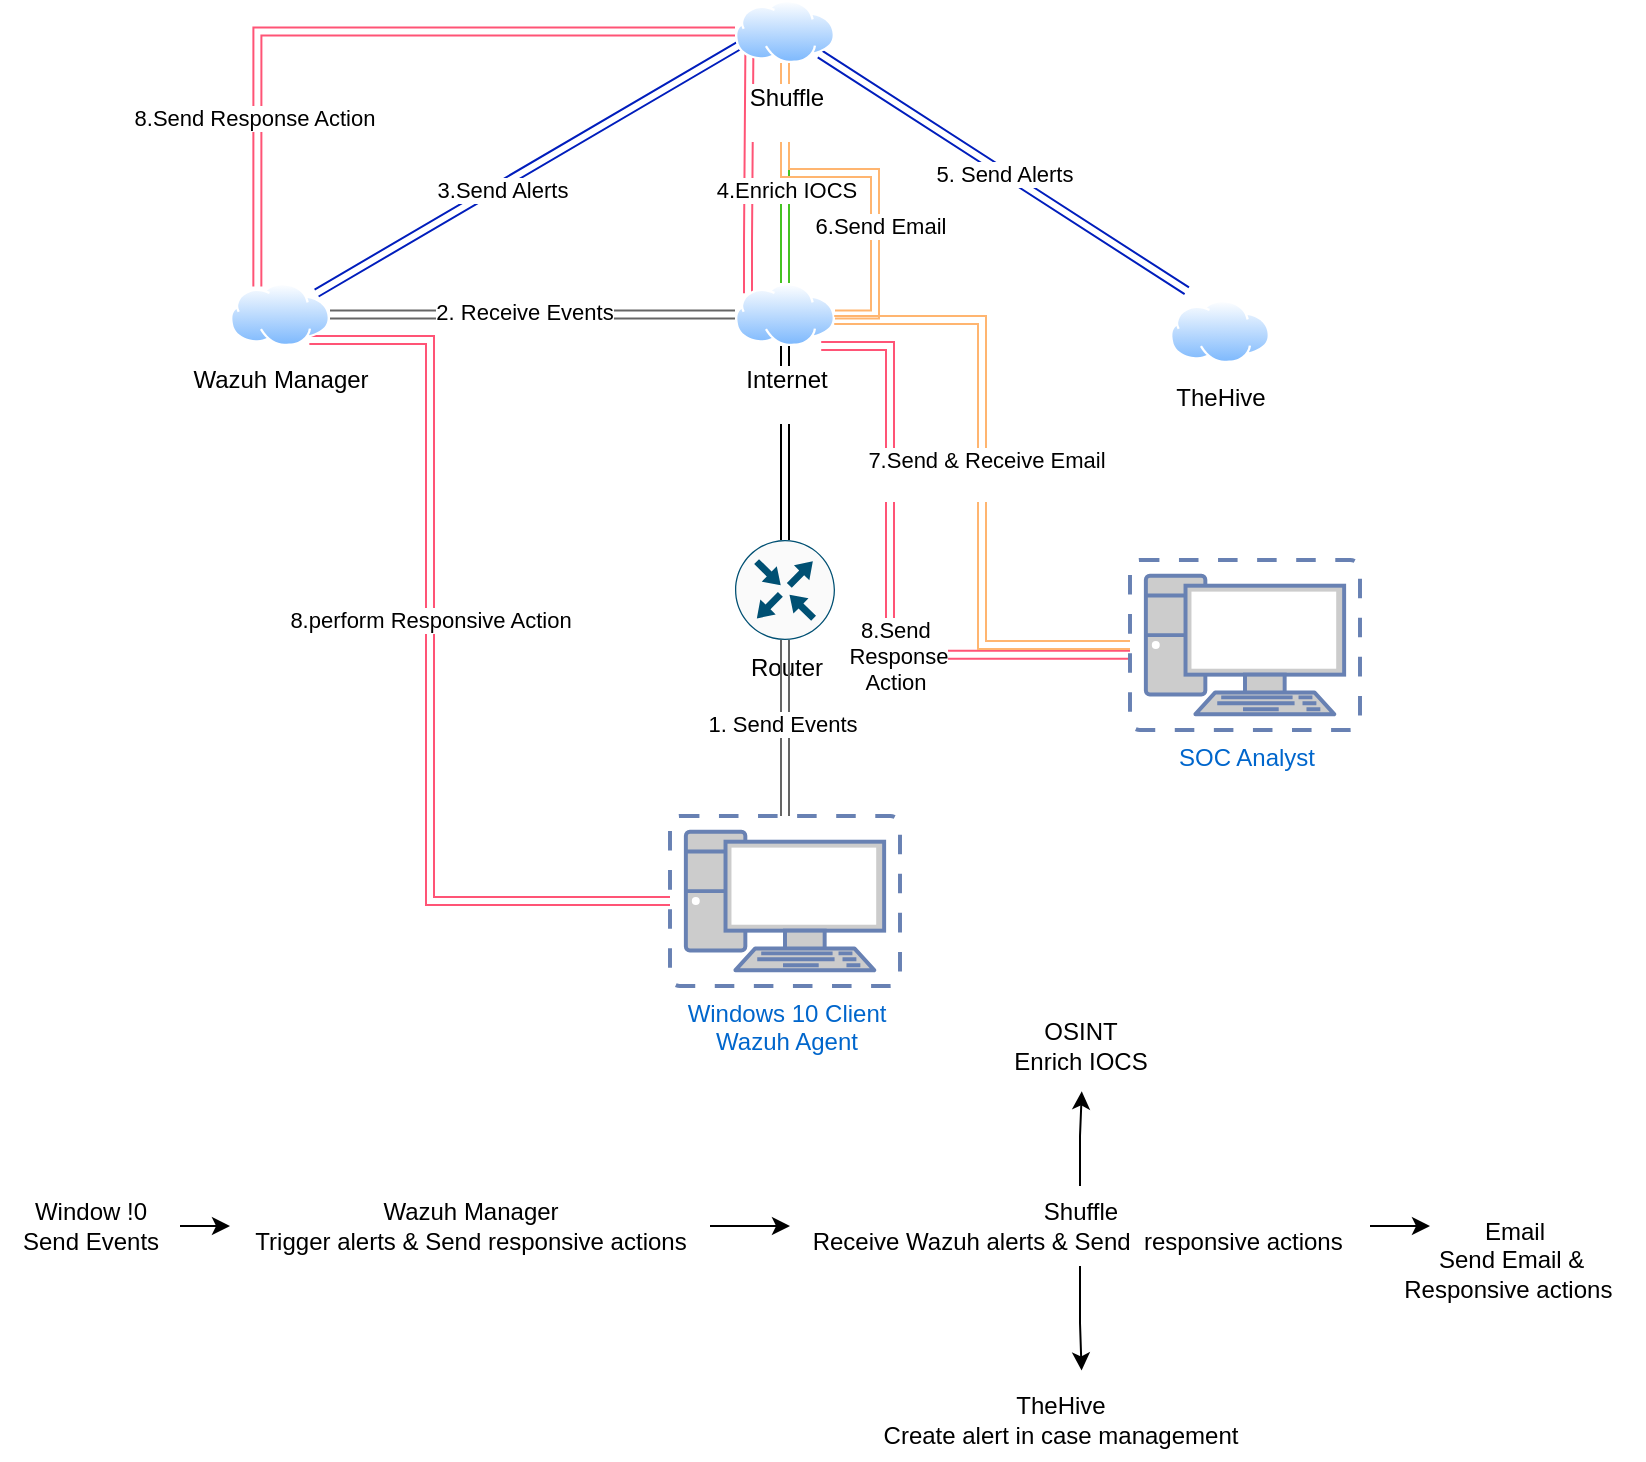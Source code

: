 <mxfile version="24.3.1" type="device">
  <diagram name="Page-1" id="Ja84VL4iM19d3BedXDmQ">
    <mxGraphModel dx="1167" dy="619" grid="1" gridSize="10" guides="1" tooltips="1" connect="1" arrows="1" fold="1" page="1" pageScale="1" pageWidth="827" pageHeight="1169" math="0" shadow="0">
      <root>
        <mxCell id="0" />
        <mxCell id="1" parent="0" />
        <mxCell id="GYUMb1MTlt4WiI59wU2Y-40" style="edgeStyle=orthogonalEdgeStyle;rounded=0;orthogonalLoop=1;jettySize=auto;html=1;entryX=1;entryY=1;entryDx=0;entryDy=0;shape=link;strokeColor=#FF5476;" edge="1" parent="1">
          <mxGeometry relative="1" as="geometry">
            <mxPoint x="570" y="377.4" as="sourcePoint" />
            <mxPoint x="415.603" y="223.012" as="targetPoint" />
            <Array as="points">
              <mxPoint x="450" y="377.9" />
              <mxPoint x="450" y="222.9" />
            </Array>
          </mxGeometry>
        </mxCell>
        <mxCell id="GYUMb1MTlt4WiI59wU2Y-42" value="8.Send&amp;nbsp;&lt;div&gt;Response&lt;/div&gt;&lt;div&gt;Action&amp;nbsp;&lt;/div&gt;" style="edgeLabel;html=1;align=center;verticalAlign=middle;resizable=0;points=[];" vertex="1" connectable="0" parent="GYUMb1MTlt4WiI59wU2Y-40">
          <mxGeometry x="-0.246" relative="1" as="geometry">
            <mxPoint as="offset" />
          </mxGeometry>
        </mxCell>
        <mxCell id="GYUMb1MTlt4WiI59wU2Y-1" value="&lt;div&gt;&lt;div&gt;SOC Analyst&lt;/div&gt;&lt;/div&gt;&lt;div&gt;&lt;br&gt;&lt;/div&gt;" style="fontColor=#0066CC;verticalAlign=top;verticalLabelPosition=bottom;labelPosition=center;align=center;html=1;outlineConnect=0;fillColor=#CCCCCC;strokeColor=#6881B3;gradientColor=none;gradientDirection=north;strokeWidth=2;shape=mxgraph.networks.virtual_pc;" vertex="1" parent="1">
          <mxGeometry x="570" y="330" width="115" height="85" as="geometry" />
        </mxCell>
        <mxCell id="GYUMb1MTlt4WiI59wU2Y-23" style="edgeStyle=orthogonalEdgeStyle;rounded=0;orthogonalLoop=1;jettySize=auto;html=1;shape=link;" edge="1" parent="1" source="GYUMb1MTlt4WiI59wU2Y-3" target="GYUMb1MTlt4WiI59wU2Y-6">
          <mxGeometry relative="1" as="geometry" />
        </mxCell>
        <mxCell id="GYUMb1MTlt4WiI59wU2Y-3" value="Router&lt;div&gt;&lt;br&gt;&lt;/div&gt;" style="sketch=0;points=[[0.5,0,0],[1,0.5,0],[0.5,1,0],[0,0.5,0],[0.145,0.145,0],[0.856,0.145,0],[0.855,0.856,0],[0.145,0.855,0]];verticalLabelPosition=bottom;html=1;verticalAlign=top;aspect=fixed;align=center;pointerEvents=1;shape=mxgraph.cisco19.rect;prIcon=router;fillColor=#FAFAFA;strokeColor=#005073;" vertex="1" parent="1">
          <mxGeometry x="372.5" y="320" width="50" height="50" as="geometry" />
        </mxCell>
        <mxCell id="GYUMb1MTlt4WiI59wU2Y-24" style="edgeStyle=orthogonalEdgeStyle;rounded=0;orthogonalLoop=1;jettySize=auto;html=1;entryX=1;entryY=0.5;entryDx=0;entryDy=0;shape=link;fillColor=#f5f5f5;gradientColor=#b3b3b3;strokeColor=#666666;" edge="1" parent="1" source="GYUMb1MTlt4WiI59wU2Y-6" target="GYUMb1MTlt4WiI59wU2Y-9">
          <mxGeometry relative="1" as="geometry" />
        </mxCell>
        <mxCell id="GYUMb1MTlt4WiI59wU2Y-28" value="2. Receive Events" style="edgeLabel;html=1;align=center;verticalAlign=middle;resizable=0;points=[];" vertex="1" connectable="0" parent="GYUMb1MTlt4WiI59wU2Y-24">
          <mxGeometry x="0.042" y="-2" relative="1" as="geometry">
            <mxPoint as="offset" />
          </mxGeometry>
        </mxCell>
        <mxCell id="GYUMb1MTlt4WiI59wU2Y-43" style="edgeStyle=orthogonalEdgeStyle;rounded=0;orthogonalLoop=1;jettySize=auto;html=1;entryX=0;entryY=1;entryDx=0;entryDy=0;shape=link;strokeColor=#FF5476;" edge="1" parent="1" source="GYUMb1MTlt4WiI59wU2Y-6" target="GYUMb1MTlt4WiI59wU2Y-10">
          <mxGeometry relative="1" as="geometry">
            <Array as="points">
              <mxPoint x="379" y="170" />
              <mxPoint x="379" y="170" />
            </Array>
          </mxGeometry>
        </mxCell>
        <mxCell id="GYUMb1MTlt4WiI59wU2Y-6" value="Internet&lt;div&gt;&lt;br&gt;&lt;/div&gt;" style="image;aspect=fixed;perimeter=ellipsePerimeter;html=1;align=center;shadow=0;dashed=0;spacingTop=3;image=img/lib/active_directory/internet_cloud.svg;" vertex="1" parent="1">
          <mxGeometry x="372.5" y="191.5" width="50" height="31.5" as="geometry" />
        </mxCell>
        <mxCell id="GYUMb1MTlt4WiI59wU2Y-7" value="&lt;div&gt;TheHive&lt;/div&gt;&lt;div&gt;&lt;br&gt;&lt;/div&gt;" style="image;aspect=fixed;perimeter=ellipsePerimeter;html=1;align=center;shadow=0;dashed=0;spacingTop=3;image=img/lib/active_directory/internet_cloud.svg;" vertex="1" parent="1">
          <mxGeometry x="590" y="200" width="50" height="31.5" as="geometry" />
        </mxCell>
        <mxCell id="GYUMb1MTlt4WiI59wU2Y-30" style="rounded=0;orthogonalLoop=1;jettySize=auto;html=1;entryX=0;entryY=0.75;entryDx=0;entryDy=0;shape=link;fillColor=#0050ef;strokeColor=#001DBC;" edge="1" parent="1" source="GYUMb1MTlt4WiI59wU2Y-9" target="GYUMb1MTlt4WiI59wU2Y-10">
          <mxGeometry relative="1" as="geometry">
            <mxPoint x="350" y="50" as="targetPoint" />
          </mxGeometry>
        </mxCell>
        <mxCell id="GYUMb1MTlt4WiI59wU2Y-31" value="3.Send Alerts" style="edgeLabel;html=1;align=center;verticalAlign=middle;resizable=0;points=[];" vertex="1" connectable="0" parent="GYUMb1MTlt4WiI59wU2Y-30">
          <mxGeometry x="-0.132" y="-2" relative="1" as="geometry">
            <mxPoint as="offset" />
          </mxGeometry>
        </mxCell>
        <mxCell id="GYUMb1MTlt4WiI59wU2Y-46" style="edgeStyle=orthogonalEdgeStyle;rounded=0;orthogonalLoop=1;jettySize=auto;html=1;entryX=0;entryY=0.5;entryDx=0;entryDy=0;entryPerimeter=0;shape=link;strokeColor=#FF5476;" edge="1" parent="1" source="GYUMb1MTlt4WiI59wU2Y-9" target="GYUMb1MTlt4WiI59wU2Y-16">
          <mxGeometry relative="1" as="geometry">
            <mxPoint x="145" y="530" as="targetPoint" />
            <Array as="points">
              <mxPoint x="220" y="220" />
              <mxPoint x="220" y="501" />
            </Array>
          </mxGeometry>
        </mxCell>
        <mxCell id="GYUMb1MTlt4WiI59wU2Y-47" value="8.perform Responsive Action" style="edgeLabel;html=1;align=center;verticalAlign=middle;resizable=0;points=[];" vertex="1" connectable="0" parent="GYUMb1MTlt4WiI59wU2Y-46">
          <mxGeometry x="-0.132" relative="1" as="geometry">
            <mxPoint as="offset" />
          </mxGeometry>
        </mxCell>
        <mxCell id="GYUMb1MTlt4WiI59wU2Y-9" value="&lt;div&gt;Wazuh Manager&lt;/div&gt;" style="image;aspect=fixed;perimeter=ellipsePerimeter;html=1;align=center;shadow=0;dashed=0;spacingTop=3;image=img/lib/active_directory/internet_cloud.svg;" vertex="1" parent="1">
          <mxGeometry x="120" y="191.5" width="50" height="31.5" as="geometry" />
        </mxCell>
        <mxCell id="GYUMb1MTlt4WiI59wU2Y-32" style="edgeStyle=orthogonalEdgeStyle;rounded=0;orthogonalLoop=1;jettySize=auto;html=1;entryX=0.5;entryY=0;entryDx=0;entryDy=0;shape=link;fillColor=#60a917;strokeColor=#45c322;" edge="1" parent="1" source="GYUMb1MTlt4WiI59wU2Y-10" target="GYUMb1MTlt4WiI59wU2Y-6">
          <mxGeometry relative="1" as="geometry" />
        </mxCell>
        <mxCell id="GYUMb1MTlt4WiI59wU2Y-33" value="4.Enrich IOCS" style="edgeLabel;html=1;align=center;verticalAlign=middle;resizable=0;points=[];" vertex="1" connectable="0" parent="GYUMb1MTlt4WiI59wU2Y-32">
          <mxGeometry x="0.147" relative="1" as="geometry">
            <mxPoint as="offset" />
          </mxGeometry>
        </mxCell>
        <mxCell id="GYUMb1MTlt4WiI59wU2Y-34" style="rounded=0;orthogonalLoop=1;jettySize=auto;html=1;entryX=0.168;entryY=-0.146;entryDx=0;entryDy=0;entryPerimeter=0;shape=link;fillColor=#0050ef;strokeColor=#001DBC;" edge="1" parent="1" source="GYUMb1MTlt4WiI59wU2Y-10" target="GYUMb1MTlt4WiI59wU2Y-7">
          <mxGeometry relative="1" as="geometry">
            <mxPoint x="540" y="190" as="targetPoint" />
          </mxGeometry>
        </mxCell>
        <mxCell id="GYUMb1MTlt4WiI59wU2Y-35" value="5. Send Alerts" style="edgeLabel;html=1;align=center;verticalAlign=middle;resizable=0;points=[];" vertex="1" connectable="0" parent="GYUMb1MTlt4WiI59wU2Y-34">
          <mxGeometry x="0.003" y="-1" relative="1" as="geometry">
            <mxPoint as="offset" />
          </mxGeometry>
        </mxCell>
        <mxCell id="GYUMb1MTlt4WiI59wU2Y-36" style="rounded=0;orthogonalLoop=1;jettySize=auto;html=1;entryX=1;entryY=0.5;entryDx=0;entryDy=0;shape=link;edgeStyle=orthogonalEdgeStyle;fillColor=#fad7ac;strokeColor=#FFB570;" edge="1" parent="1" source="GYUMb1MTlt4WiI59wU2Y-10" target="GYUMb1MTlt4WiI59wU2Y-6">
          <mxGeometry relative="1" as="geometry" />
        </mxCell>
        <mxCell id="GYUMb1MTlt4WiI59wU2Y-37" value="6.Send Email" style="edgeLabel;html=1;align=center;verticalAlign=middle;resizable=0;points=[];" vertex="1" connectable="0" parent="GYUMb1MTlt4WiI59wU2Y-36">
          <mxGeometry x="0.328" y="1" relative="1" as="geometry">
            <mxPoint x="1" as="offset" />
          </mxGeometry>
        </mxCell>
        <mxCell id="GYUMb1MTlt4WiI59wU2Y-44" style="edgeStyle=orthogonalEdgeStyle;rounded=0;orthogonalLoop=1;jettySize=auto;html=1;entryX=0.25;entryY=0;entryDx=0;entryDy=0;shape=link;strokeColor=#FF5476;" edge="1" parent="1" source="GYUMb1MTlt4WiI59wU2Y-10" target="GYUMb1MTlt4WiI59wU2Y-9">
          <mxGeometry relative="1" as="geometry" />
        </mxCell>
        <mxCell id="GYUMb1MTlt4WiI59wU2Y-45" value="8.Send Response Action" style="edgeLabel;html=1;align=center;verticalAlign=middle;resizable=0;points=[];" vertex="1" connectable="0" parent="GYUMb1MTlt4WiI59wU2Y-44">
          <mxGeometry x="0.537" y="-2" relative="1" as="geometry">
            <mxPoint as="offset" />
          </mxGeometry>
        </mxCell>
        <mxCell id="GYUMb1MTlt4WiI59wU2Y-10" value="&lt;div&gt;Shuffle&lt;/div&gt;&lt;div&gt;&lt;br&gt;&lt;/div&gt;" style="image;aspect=fixed;perimeter=ellipsePerimeter;html=1;align=center;shadow=0;dashed=0;spacingTop=3;image=img/lib/active_directory/internet_cloud.svg;" vertex="1" parent="1">
          <mxGeometry x="372.5" y="50" width="50" height="31.5" as="geometry" />
        </mxCell>
        <mxCell id="GYUMb1MTlt4WiI59wU2Y-21" value="" style="edgeStyle=orthogonalEdgeStyle;rounded=0;orthogonalLoop=1;jettySize=auto;html=1;shape=link;fillColor=#f5f5f5;gradientColor=#b3b3b3;strokeColor=#666666;" edge="1" parent="1" source="GYUMb1MTlt4WiI59wU2Y-16" target="GYUMb1MTlt4WiI59wU2Y-3">
          <mxGeometry relative="1" as="geometry" />
        </mxCell>
        <mxCell id="GYUMb1MTlt4WiI59wU2Y-29" value="1. Send Events" style="edgeLabel;html=1;align=center;verticalAlign=middle;resizable=0;points=[];" vertex="1" connectable="0" parent="GYUMb1MTlt4WiI59wU2Y-21">
          <mxGeometry x="0.041" y="3" relative="1" as="geometry">
            <mxPoint x="1" as="offset" />
          </mxGeometry>
        </mxCell>
        <mxCell id="GYUMb1MTlt4WiI59wU2Y-16" value="Windows 10 C&lt;span style=&quot;background-color: initial;&quot;&gt;lient&lt;/span&gt;&lt;div&gt;&lt;div&gt;Wazuh Agent&lt;/div&gt;&lt;div&gt;&lt;br&gt;&lt;/div&gt;&lt;/div&gt;" style="fontColor=#0066CC;verticalAlign=top;verticalLabelPosition=bottom;labelPosition=center;align=center;html=1;outlineConnect=0;fillColor=#CCCCCC;strokeColor=#6881B3;gradientColor=none;gradientDirection=north;strokeWidth=2;shape=mxgraph.networks.virtual_pc;" vertex="1" parent="1">
          <mxGeometry x="340" y="458" width="115" height="85" as="geometry" />
        </mxCell>
        <mxCell id="GYUMb1MTlt4WiI59wU2Y-38" style="edgeStyle=orthogonalEdgeStyle;rounded=0;orthogonalLoop=1;jettySize=auto;html=1;entryX=0;entryY=0.5;entryDx=0;entryDy=0;entryPerimeter=0;fillColor=#fad7ac;strokeColor=#FFB570;shape=link;" edge="1" parent="1" source="GYUMb1MTlt4WiI59wU2Y-6" target="GYUMb1MTlt4WiI59wU2Y-1">
          <mxGeometry relative="1" as="geometry">
            <Array as="points">
              <mxPoint x="496" y="210" />
              <mxPoint x="496" y="373" />
            </Array>
          </mxGeometry>
        </mxCell>
        <mxCell id="GYUMb1MTlt4WiI59wU2Y-39" value="7.Send &amp;amp; Receive Email&lt;div&gt;&lt;br&gt;&lt;/div&gt;" style="edgeLabel;html=1;align=center;verticalAlign=middle;resizable=0;points=[];" vertex="1" connectable="0" parent="GYUMb1MTlt4WiI59wU2Y-38">
          <mxGeometry x="-0.03" y="2" relative="1" as="geometry">
            <mxPoint as="offset" />
          </mxGeometry>
        </mxCell>
        <mxCell id="GYUMb1MTlt4WiI59wU2Y-48" value="Window !0&lt;div&gt;Send Events&lt;/div&gt;" style="text;html=1;align=center;verticalAlign=middle;resizable=0;points=[];autosize=1;strokeColor=none;fillColor=none;" vertex="1" parent="1">
          <mxGeometry x="5" y="643" width="90" height="40" as="geometry" />
        </mxCell>
        <mxCell id="GYUMb1MTlt4WiI59wU2Y-65" value="" style="edgeStyle=orthogonalEdgeStyle;rounded=0;orthogonalLoop=1;jettySize=auto;html=1;" edge="1" parent="1" source="GYUMb1MTlt4WiI59wU2Y-55" target="GYUMb1MTlt4WiI59wU2Y-60">
          <mxGeometry relative="1" as="geometry">
            <mxPoint x="500" y="663" as="targetPoint" />
            <mxPoint x="414" y="663" as="sourcePoint" />
          </mxGeometry>
        </mxCell>
        <mxCell id="GYUMb1MTlt4WiI59wU2Y-69" style="edgeStyle=orthogonalEdgeStyle;rounded=0;orthogonalLoop=1;jettySize=auto;html=1;" edge="1" parent="1" source="GYUMb1MTlt4WiI59wU2Y-60">
          <mxGeometry relative="1" as="geometry">
            <mxPoint x="720" y="663" as="targetPoint" />
          </mxGeometry>
        </mxCell>
        <mxCell id="GYUMb1MTlt4WiI59wU2Y-60" value="Shuffle&lt;div&gt;Receive Wazuh alerts &amp;amp; Send&amp;nbsp; responsive actions&amp;nbsp;&lt;/div&gt;" style="text;html=1;align=center;verticalAlign=middle;resizable=0;points=[];autosize=1;strokeColor=none;fillColor=none;" vertex="1" parent="1">
          <mxGeometry x="400" y="643" width="290" height="40" as="geometry" />
        </mxCell>
        <mxCell id="GYUMb1MTlt4WiI59wU2Y-66" value="" style="edgeStyle=orthogonalEdgeStyle;rounded=0;orthogonalLoop=1;jettySize=auto;html=1;" edge="1" parent="1" source="GYUMb1MTlt4WiI59wU2Y-48" target="GYUMb1MTlt4WiI59wU2Y-55">
          <mxGeometry relative="1" as="geometry">
            <mxPoint x="170" y="663" as="targetPoint" />
            <mxPoint x="95" y="663" as="sourcePoint" />
          </mxGeometry>
        </mxCell>
        <mxCell id="GYUMb1MTlt4WiI59wU2Y-55" value="Wazuh Manager&lt;div&gt;Trigger alerts &amp;amp; Send responsive actions&lt;/div&gt;" style="text;html=1;align=center;verticalAlign=middle;resizable=0;points=[];autosize=1;strokeColor=none;fillColor=none;" vertex="1" parent="1">
          <mxGeometry x="120" y="643" width="240" height="40" as="geometry" />
        </mxCell>
        <mxCell id="GYUMb1MTlt4WiI59wU2Y-70" value="OSINT&lt;div&gt;Enrich IOCS&lt;/div&gt;" style="text;html=1;align=center;verticalAlign=middle;resizable=0;points=[];autosize=1;strokeColor=none;fillColor=none;" vertex="1" parent="1">
          <mxGeometry x="500" y="553" width="90" height="40" as="geometry" />
        </mxCell>
        <mxCell id="GYUMb1MTlt4WiI59wU2Y-71" value="TheHive&lt;div&gt;Create alert in case management&lt;/div&gt;" style="text;html=1;align=center;verticalAlign=middle;resizable=0;points=[];autosize=1;strokeColor=none;fillColor=none;" vertex="1" parent="1">
          <mxGeometry x="435" y="740" width="200" height="40" as="geometry" />
        </mxCell>
        <mxCell id="GYUMb1MTlt4WiI59wU2Y-73" style="edgeStyle=orthogonalEdgeStyle;rounded=0;orthogonalLoop=1;jettySize=auto;html=1;entryX=0.51;entryY=1.067;entryDx=0;entryDy=0;entryPerimeter=0;" edge="1" parent="1" source="GYUMb1MTlt4WiI59wU2Y-60" target="GYUMb1MTlt4WiI59wU2Y-70">
          <mxGeometry relative="1" as="geometry" />
        </mxCell>
        <mxCell id="GYUMb1MTlt4WiI59wU2Y-74" style="edgeStyle=orthogonalEdgeStyle;rounded=0;orthogonalLoop=1;jettySize=auto;html=1;entryX=0.554;entryY=-0.119;entryDx=0;entryDy=0;entryPerimeter=0;" edge="1" parent="1" source="GYUMb1MTlt4WiI59wU2Y-60" target="GYUMb1MTlt4WiI59wU2Y-71">
          <mxGeometry relative="1" as="geometry" />
        </mxCell>
        <mxCell id="GYUMb1MTlt4WiI59wU2Y-76" value="Email&lt;div&gt;Send Email &amp;amp;&amp;nbsp;&lt;/div&gt;&lt;div&gt;Responsive actions&amp;nbsp;&amp;nbsp;&lt;/div&gt;" style="text;html=1;align=center;verticalAlign=middle;resizable=0;points=[];autosize=1;strokeColor=none;fillColor=none;" vertex="1" parent="1">
          <mxGeometry x="697" y="650" width="130" height="60" as="geometry" />
        </mxCell>
      </root>
    </mxGraphModel>
  </diagram>
</mxfile>
